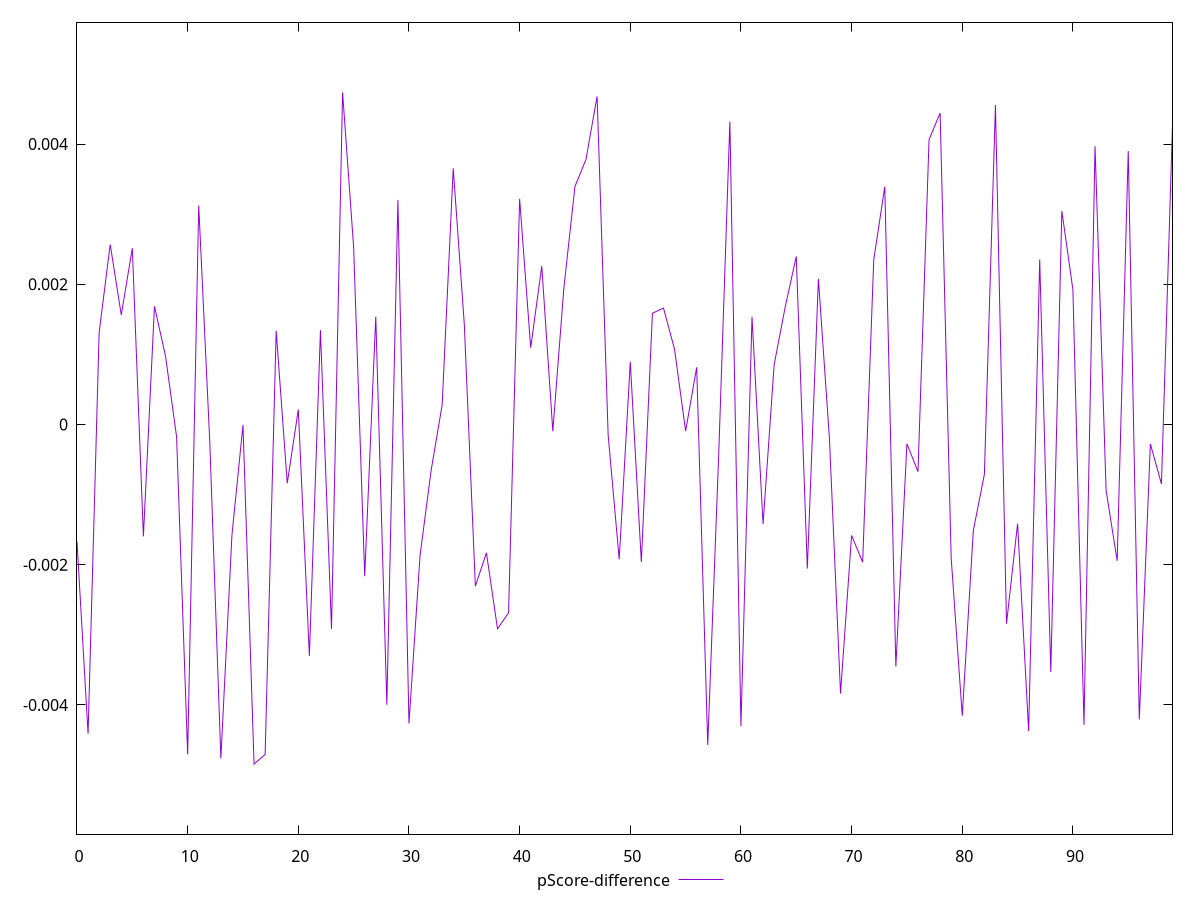 reset

$pScoreDifference <<EOF
0 -0.0016725464340734408
1 -0.004411124358350116
2 0.0013105157104922327
3 0.002568517110647872
4 0.0015640615895471388
5 0.002514928926954818
6 -0.0015958202619381634
7 0.0016867273444156616
8 0.0009748528527946387
9 -0.0001761507484120406
10 -0.0047064198394562995
11 0.0031249500337584557
12 -0.00025034128692658086
13 -0.004763070009147441
14 -0.001580911618176195
15 -0.0000076119296146259785
16 -0.004843677673407543
17 -0.004707212029489205
18 0.0013360301154992094
19 -0.0008388094619640185
20 0.00021244303874956572
21 -0.003302627323964691
22 0.001344575147618432
23 -0.0029141856375872743
24 0.004737703492325385
25 0.0025278061448319455
26 -0.002164325828393321
27 0.0015378295524774988
28 -0.003997646230716523
29 0.003203361485955014
30 -0.004264883035164813
31 -0.0018692408997545984
32 -0.0006569260975756164
33 0.00028214718247110415
34 0.0036540205963079275
35 0.0014321711534663883
36 -0.0023052036253394803
37 -0.0018312084273814921
38 -0.00291438038116687
39 -0.0026862646154901526
40 0.0032196169101067484
41 0.0010951365624214393
42 0.002259153476284026
43 -0.00009620173304458746
44 0.0019501967156091427
45 0.0033953813608824657
46 0.003784179121910869
47 0.004680858640054186
48 -0.0001519689312716732
49 -0.0019235062957860816
50 0.0008934823439261663
51 -0.0019632617355224147
52 0.001586665379571639
53 0.0016606375589809375
54 0.0010736407285676375
55 -0.00009427608988521463
56 0.0008157885098443174
57 -0.004570099359421875
58 -0.00039001439644248403
59 0.004322621720647013
60 -0.004303931351221313
61 0.0015359001735211208
62 -0.0014202490454663375
63 0.0008523281301736629
64 0.001676806680446452
65 0.0023978138756937106
66 -0.002055922153596512
67 0.0020772726934341623
68 -0.00020633300477956862
69 -0.0038374264036925565
70 -0.0015836519315699515
71 -0.001963916249622555
72 0.0023477099700596193
73 0.003393647281762835
74 -0.0034519246861000052
75 -0.00027501881102687253
76 -0.0006726583549159226
77 0.004064749581815796
78 0.004443480217423135
79 -0.0019059150935025748
80 -0.004154815667011813
81 -0.0015126588124025897
82 -0.0007112175128631826
83 0.004556572706020612
84 -0.0028418841789717986
85 -0.001414651191233074
86 -0.0043731341084077835
87 0.002354232058740524
88 -0.0035318467658322916
89 0.0030462597545048986
90 0.001922141083305906
91 -0.004284567450418053
92 0.003970046185899245
93 -0.0009402611213200629
94 -0.0019436301633251052
95 0.0039005513585786966
96 -0.004207421476023487
97 -0.0002761679023093322
98 -0.0008474666113333917
99 0.004273697739439641
EOF

set key outside below
set xrange [0:99]
set yrange [-0.005843677673407543:0.005737703492325385]
set trange [-0.005843677673407543:0.005737703492325385]
set terminal svg size 640, 500 enhanced background rgb 'white'
set output "reports/report_00028_2021-02-24T12-49-42.674Z/first-contentful-paint/samples/card/pScore-difference/values.svg"

plot $pScoreDifference title "pScore-difference" with line

reset
